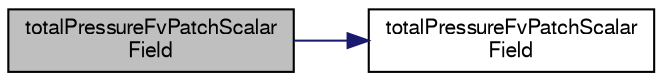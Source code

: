 digraph "totalPressureFvPatchScalarField"
{
  bgcolor="transparent";
  edge [fontname="FreeSans",fontsize="10",labelfontname="FreeSans",labelfontsize="10"];
  node [fontname="FreeSans",fontsize="10",shape=record];
  rankdir="LR";
  Node14 [label="totalPressureFvPatchScalar\lField",height=0.2,width=0.4,color="black", fillcolor="grey75", style="filled", fontcolor="black"];
  Node14 -> Node15 [color="midnightblue",fontsize="10",style="solid",fontname="FreeSans"];
  Node15 [label="totalPressureFvPatchScalar\lField",height=0.2,width=0.4,color="black",URL="$a22286.html#ac009d47e43a7309249c1037fd3b8eea6",tooltip="Construct from patch and internal field. "];
}
